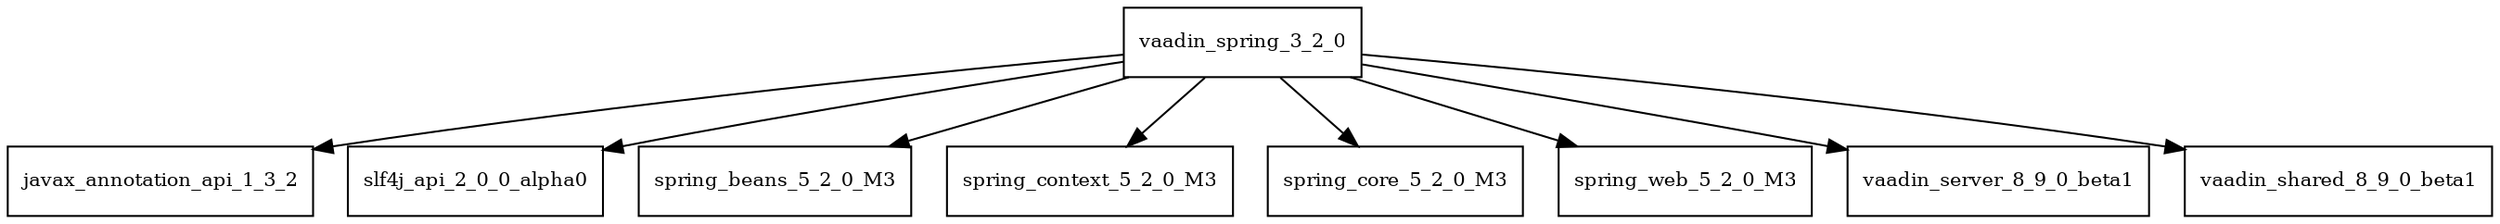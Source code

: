 digraph vaadin_spring_3_2_0_dependencies {
  node [shape = box, fontsize=10.0];
  vaadin_spring_3_2_0 -> javax_annotation_api_1_3_2;
  vaadin_spring_3_2_0 -> slf4j_api_2_0_0_alpha0;
  vaadin_spring_3_2_0 -> spring_beans_5_2_0_M3;
  vaadin_spring_3_2_0 -> spring_context_5_2_0_M3;
  vaadin_spring_3_2_0 -> spring_core_5_2_0_M3;
  vaadin_spring_3_2_0 -> spring_web_5_2_0_M3;
  vaadin_spring_3_2_0 -> vaadin_server_8_9_0_beta1;
  vaadin_spring_3_2_0 -> vaadin_shared_8_9_0_beta1;
}
